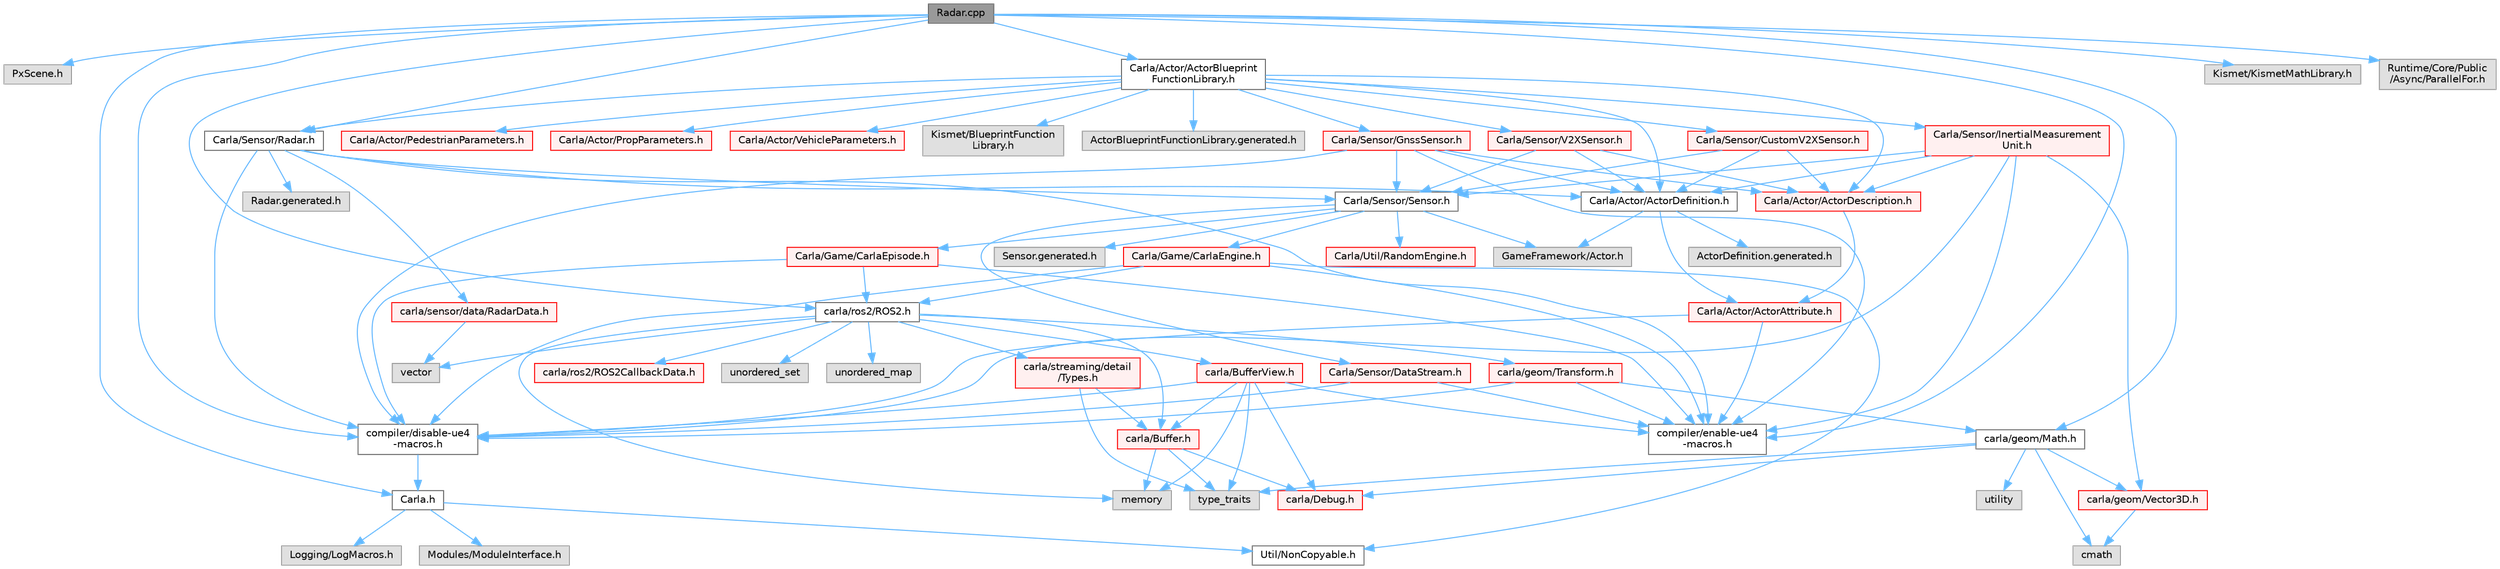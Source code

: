 digraph "Radar.cpp"
{
 // INTERACTIVE_SVG=YES
 // LATEX_PDF_SIZE
  bgcolor="transparent";
  edge [fontname=Helvetica,fontsize=10,labelfontname=Helvetica,labelfontsize=10];
  node [fontname=Helvetica,fontsize=10,shape=box,height=0.2,width=0.4];
  Node1 [id="Node000001",label="Radar.cpp",height=0.2,width=0.4,color="gray40", fillcolor="grey60", style="filled", fontcolor="black",tooltip=" "];
  Node1 -> Node2 [id="edge1_Node000001_Node000002",color="steelblue1",style="solid",tooltip=" "];
  Node2 [id="Node000002",label="PxScene.h",height=0.2,width=0.4,color="grey60", fillcolor="#E0E0E0", style="filled",tooltip=" "];
  Node1 -> Node3 [id="edge2_Node000001_Node000003",color="steelblue1",style="solid",tooltip=" "];
  Node3 [id="Node000003",label="Carla.h",height=0.2,width=0.4,color="grey40", fillcolor="white", style="filled",URL="$d7/d7d/Carla_8h.html",tooltip=" "];
  Node3 -> Node4 [id="edge3_Node000003_Node000004",color="steelblue1",style="solid",tooltip=" "];
  Node4 [id="Node000004",label="Util/NonCopyable.h",height=0.2,width=0.4,color="grey40", fillcolor="white", style="filled",URL="$d4/d57/Unreal_2CarlaUE4_2Plugins_2Carla_2Source_2Carla_2Util_2NonCopyable_8h.html",tooltip=" "];
  Node3 -> Node5 [id="edge4_Node000003_Node000005",color="steelblue1",style="solid",tooltip=" "];
  Node5 [id="Node000005",label="Logging/LogMacros.h",height=0.2,width=0.4,color="grey60", fillcolor="#E0E0E0", style="filled",tooltip=" "];
  Node3 -> Node6 [id="edge5_Node000003_Node000006",color="steelblue1",style="solid",tooltip=" "];
  Node6 [id="Node000006",label="Modules/ModuleInterface.h",height=0.2,width=0.4,color="grey60", fillcolor="#E0E0E0", style="filled",tooltip=" "];
  Node1 -> Node7 [id="edge6_Node000001_Node000007",color="steelblue1",style="solid",tooltip=" "];
  Node7 [id="Node000007",label="Carla/Sensor/Radar.h",height=0.2,width=0.4,color="grey40", fillcolor="white", style="filled",URL="$d6/de9/Radar_8h.html",tooltip=" "];
  Node7 -> Node8 [id="edge7_Node000007_Node000008",color="steelblue1",style="solid",tooltip=" "];
  Node8 [id="Node000008",label="Carla/Sensor/Sensor.h",height=0.2,width=0.4,color="grey40", fillcolor="white", style="filled",URL="$d7/d7d/Unreal_2CarlaUE4_2Plugins_2Carla_2Source_2Carla_2Sensor_2Sensor_8h.html",tooltip=" "];
  Node8 -> Node9 [id="edge8_Node000008_Node000009",color="steelblue1",style="solid",tooltip=" "];
  Node9 [id="Node000009",label="Carla/Game/CarlaEpisode.h",height=0.2,width=0.4,color="red", fillcolor="#FFF0F0", style="filled",URL="$de/db8/CarlaEpisode_8h.html",tooltip=" "];
  Node9 -> Node13 [id="edge9_Node000009_Node000013",color="steelblue1",style="solid",tooltip=" "];
  Node13 [id="Node000013",label="compiler/disable-ue4\l-macros.h",height=0.2,width=0.4,color="grey40", fillcolor="white", style="filled",URL="$d2/d02/disable-ue4-macros_8h.html",tooltip=" "];
  Node13 -> Node3 [id="edge10_Node000013_Node000003",color="steelblue1",style="solid",tooltip=" "];
  Node9 -> Node96 [id="edge11_Node000009_Node000096",color="steelblue1",style="solid",tooltip=" "];
  Node96 [id="Node000096",label="carla/ros2/ROS2.h",height=0.2,width=0.4,color="grey40", fillcolor="white", style="filled",URL="$da/db8/ROS2_8h.html",tooltip=" "];
  Node96 -> Node29 [id="edge12_Node000096_Node000029",color="steelblue1",style="solid",tooltip=" "];
  Node29 [id="Node000029",label="carla/Buffer.h",height=0.2,width=0.4,color="red", fillcolor="#FFF0F0", style="filled",URL="$d2/dda/carla_2Buffer_8h.html",tooltip=" "];
  Node29 -> Node30 [id="edge13_Node000029_Node000030",color="steelblue1",style="solid",tooltip=" "];
  Node30 [id="Node000030",label="carla/Debug.h",height=0.2,width=0.4,color="red", fillcolor="#FFF0F0", style="filled",URL="$d4/deb/Debug_8h.html",tooltip=" "];
  Node29 -> Node39 [id="edge14_Node000029_Node000039",color="steelblue1",style="solid",tooltip=" "];
  Node39 [id="Node000039",label="memory",height=0.2,width=0.4,color="grey60", fillcolor="#E0E0E0", style="filled",tooltip=" "];
  Node29 -> Node40 [id="edge15_Node000029_Node000040",color="steelblue1",style="solid",tooltip=" "];
  Node40 [id="Node000040",label="type_traits",height=0.2,width=0.4,color="grey60", fillcolor="#E0E0E0", style="filled",tooltip=" "];
  Node96 -> Node97 [id="edge16_Node000096_Node000097",color="steelblue1",style="solid",tooltip=" "];
  Node97 [id="Node000097",label="carla/BufferView.h",height=0.2,width=0.4,color="red", fillcolor="#FFF0F0", style="filled",URL="$d8/dee/BufferView_8h.html",tooltip=" "];
  Node97 -> Node29 [id="edge17_Node000097_Node000029",color="steelblue1",style="solid",tooltip=" "];
  Node97 -> Node30 [id="edge18_Node000097_Node000030",color="steelblue1",style="solid",tooltip=" "];
  Node97 -> Node39 [id="edge19_Node000097_Node000039",color="steelblue1",style="solid",tooltip=" "];
  Node97 -> Node40 [id="edge20_Node000097_Node000040",color="steelblue1",style="solid",tooltip=" "];
  Node97 -> Node16 [id="edge21_Node000097_Node000016",color="steelblue1",style="solid",tooltip=" "];
  Node16 [id="Node000016",label="compiler/enable-ue4\l-macros.h",height=0.2,width=0.4,color="grey40", fillcolor="white", style="filled",URL="$d9/da2/enable-ue4-macros_8h.html",tooltip=" "];
  Node97 -> Node13 [id="edge22_Node000097_Node000013",color="steelblue1",style="solid",tooltip=" "];
  Node96 -> Node47 [id="edge23_Node000096_Node000047",color="steelblue1",style="solid",tooltip=" "];
  Node47 [id="Node000047",label="carla/geom/Transform.h",height=0.2,width=0.4,color="red", fillcolor="#FFF0F0", style="filled",URL="$de/d17/geom_2Transform_8h.html",tooltip=" "];
  Node47 -> Node51 [id="edge24_Node000047_Node000051",color="steelblue1",style="solid",tooltip=" "];
  Node51 [id="Node000051",label="carla/geom/Math.h",height=0.2,width=0.4,color="grey40", fillcolor="white", style="filled",URL="$db/d8a/Math_8h.html",tooltip=" "];
  Node51 -> Node30 [id="edge25_Node000051_Node000030",color="steelblue1",style="solid",tooltip=" "];
  Node51 -> Node49 [id="edge26_Node000051_Node000049",color="steelblue1",style="solid",tooltip=" "];
  Node49 [id="Node000049",label="carla/geom/Vector3D.h",height=0.2,width=0.4,color="red", fillcolor="#FFF0F0", style="filled",URL="$de/d70/geom_2Vector3D_8h.html",tooltip=" "];
  Node49 -> Node44 [id="edge27_Node000049_Node000044",color="steelblue1",style="solid",tooltip=" "];
  Node44 [id="Node000044",label="cmath",height=0.2,width=0.4,color="grey60", fillcolor="#E0E0E0", style="filled",tooltip=" "];
  Node51 -> Node44 [id="edge28_Node000051_Node000044",color="steelblue1",style="solid",tooltip=" "];
  Node51 -> Node40 [id="edge29_Node000051_Node000040",color="steelblue1",style="solid",tooltip=" "];
  Node51 -> Node52 [id="edge30_Node000051_Node000052",color="steelblue1",style="solid",tooltip=" "];
  Node52 [id="Node000052",label="utility",height=0.2,width=0.4,color="grey60", fillcolor="#E0E0E0", style="filled",tooltip=" "];
  Node47 -> Node16 [id="edge31_Node000047_Node000016",color="steelblue1",style="solid",tooltip=" "];
  Node47 -> Node13 [id="edge32_Node000047_Node000013",color="steelblue1",style="solid",tooltip=" "];
  Node96 -> Node99 [id="edge33_Node000096_Node000099",color="steelblue1",style="solid",tooltip=" "];
  Node99 [id="Node000099",label="carla/ros2/ROS2CallbackData.h",height=0.2,width=0.4,color="red", fillcolor="#FFF0F0", style="filled",URL="$d2/d6c/ROS2CallbackData_8h.html",tooltip=" "];
  Node96 -> Node101 [id="edge34_Node000096_Node000101",color="steelblue1",style="solid",tooltip=" "];
  Node101 [id="Node000101",label="carla/streaming/detail\l/Types.h",height=0.2,width=0.4,color="red", fillcolor="#FFF0F0", style="filled",URL="$d7/df8/Types_8h.html",tooltip=" "];
  Node101 -> Node29 [id="edge35_Node000101_Node000029",color="steelblue1",style="solid",tooltip=" "];
  Node101 -> Node40 [id="edge36_Node000101_Node000040",color="steelblue1",style="solid",tooltip=" "];
  Node96 -> Node102 [id="edge37_Node000096_Node000102",color="steelblue1",style="solid",tooltip=" "];
  Node102 [id="Node000102",label="unordered_set",height=0.2,width=0.4,color="grey60", fillcolor="#E0E0E0", style="filled",tooltip=" "];
  Node96 -> Node103 [id="edge38_Node000096_Node000103",color="steelblue1",style="solid",tooltip=" "];
  Node103 [id="Node000103",label="unordered_map",height=0.2,width=0.4,color="grey60", fillcolor="#E0E0E0", style="filled",tooltip=" "];
  Node96 -> Node39 [id="edge39_Node000096_Node000039",color="steelblue1",style="solid",tooltip=" "];
  Node96 -> Node64 [id="edge40_Node000096_Node000064",color="steelblue1",style="solid",tooltip=" "];
  Node64 [id="Node000064",label="vector",height=0.2,width=0.4,color="grey60", fillcolor="#E0E0E0", style="filled",tooltip=" "];
  Node9 -> Node16 [id="edge41_Node000009_Node000016",color="steelblue1",style="solid",tooltip=" "];
  Node8 -> Node83 [id="edge42_Node000008_Node000083",color="steelblue1",style="solid",tooltip=" "];
  Node83 [id="Node000083",label="Carla/Sensor/DataStream.h",height=0.2,width=0.4,color="red", fillcolor="#FFF0F0", style="filled",URL="$da/dd9/DataStream_8h.html",tooltip=" "];
  Node83 -> Node13 [id="edge43_Node000083_Node000013",color="steelblue1",style="solid",tooltip=" "];
  Node83 -> Node16 [id="edge44_Node000083_Node000016",color="steelblue1",style="solid",tooltip=" "];
  Node8 -> Node331 [id="edge45_Node000008_Node000331",color="steelblue1",style="solid",tooltip=" "];
  Node331 [id="Node000331",label="Carla/Util/RandomEngine.h",height=0.2,width=0.4,color="red", fillcolor="#FFF0F0", style="filled",URL="$d6/daa/RandomEngine_8h.html",tooltip=" "];
  Node8 -> Node334 [id="edge46_Node000008_Node000334",color="steelblue1",style="solid",tooltip=" "];
  Node334 [id="Node000334",label="Carla/Game/CarlaEngine.h",height=0.2,width=0.4,color="red", fillcolor="#FFF0F0", style="filled",URL="$d0/d11/CarlaEngine_8h.html",tooltip=" "];
  Node334 -> Node4 [id="edge47_Node000334_Node000004",color="steelblue1",style="solid",tooltip=" "];
  Node334 -> Node13 [id="edge48_Node000334_Node000013",color="steelblue1",style="solid",tooltip=" "];
  Node334 -> Node96 [id="edge49_Node000334_Node000096",color="steelblue1",style="solid",tooltip=" "];
  Node334 -> Node16 [id="edge50_Node000334_Node000016",color="steelblue1",style="solid",tooltip=" "];
  Node8 -> Node18 [id="edge51_Node000008_Node000018",color="steelblue1",style="solid",tooltip=" "];
  Node18 [id="Node000018",label="GameFramework/Actor.h",height=0.2,width=0.4,color="grey60", fillcolor="#E0E0E0", style="filled",tooltip=" "];
  Node8 -> Node339 [id="edge52_Node000008_Node000339",color="steelblue1",style="solid",tooltip=" "];
  Node339 [id="Node000339",label="Sensor.generated.h",height=0.2,width=0.4,color="grey60", fillcolor="#E0E0E0", style="filled",tooltip=" "];
  Node7 -> Node11 [id="edge53_Node000007_Node000011",color="steelblue1",style="solid",tooltip=" "];
  Node11 [id="Node000011",label="Carla/Actor/ActorDefinition.h",height=0.2,width=0.4,color="grey40", fillcolor="white", style="filled",URL="$d0/d65/Unreal_2CarlaUE4_2Plugins_2Carla_2Source_2Carla_2Actor_2ActorDefinition_8h.html",tooltip=" "];
  Node11 -> Node12 [id="edge54_Node000011_Node000012",color="steelblue1",style="solid",tooltip=" "];
  Node12 [id="Node000012",label="Carla/Actor/ActorAttribute.h",height=0.2,width=0.4,color="red", fillcolor="#FFF0F0", style="filled",URL="$d6/d1a/Unreal_2CarlaUE4_2Plugins_2Carla_2Source_2Carla_2Actor_2ActorAttribute_8h.html",tooltip=" "];
  Node12 -> Node13 [id="edge55_Node000012_Node000013",color="steelblue1",style="solid",tooltip=" "];
  Node12 -> Node16 [id="edge56_Node000012_Node000016",color="steelblue1",style="solid",tooltip=" "];
  Node11 -> Node18 [id="edge57_Node000011_Node000018",color="steelblue1",style="solid",tooltip=" "];
  Node11 -> Node19 [id="edge58_Node000011_Node000019",color="steelblue1",style="solid",tooltip=" "];
  Node19 [id="Node000019",label="ActorDefinition.generated.h",height=0.2,width=0.4,color="grey60", fillcolor="#E0E0E0", style="filled",tooltip=" "];
  Node7 -> Node13 [id="edge59_Node000007_Node000013",color="steelblue1",style="solid",tooltip=" "];
  Node7 -> Node131 [id="edge60_Node000007_Node000131",color="steelblue1",style="solid",tooltip=" "];
  Node131 [id="Node000131",label="carla/sensor/data/RadarData.h",height=0.2,width=0.4,color="red", fillcolor="#FFF0F0", style="filled",URL="$d5/dc7/RadarData_8h.html",tooltip=" "];
  Node131 -> Node64 [id="edge61_Node000131_Node000064",color="steelblue1",style="solid",tooltip=" "];
  Node7 -> Node16 [id="edge62_Node000007_Node000016",color="steelblue1",style="solid",tooltip=" "];
  Node7 -> Node340 [id="edge63_Node000007_Node000340",color="steelblue1",style="solid",tooltip=" "];
  Node340 [id="Node000340",label="Radar.generated.h",height=0.2,width=0.4,color="grey60", fillcolor="#E0E0E0", style="filled",tooltip=" "];
  Node1 -> Node341 [id="edge64_Node000001_Node000341",color="steelblue1",style="solid",tooltip=" "];
  Node341 [id="Node000341",label="Carla/Actor/ActorBlueprint\lFunctionLibrary.h",height=0.2,width=0.4,color="grey40", fillcolor="white", style="filled",URL="$d7/dda/ActorBlueprintFunctionLibrary_8h.html",tooltip=" "];
  Node341 -> Node11 [id="edge65_Node000341_Node000011",color="steelblue1",style="solid",tooltip=" "];
  Node341 -> Node20 [id="edge66_Node000341_Node000020",color="steelblue1",style="solid",tooltip=" "];
  Node20 [id="Node000020",label="Carla/Actor/ActorDescription.h",height=0.2,width=0.4,color="red", fillcolor="#FFF0F0", style="filled",URL="$d4/de6/Unreal_2CarlaUE4_2Plugins_2Carla_2Source_2Carla_2Actor_2ActorDescription_8h.html",tooltip=" "];
  Node20 -> Node12 [id="edge67_Node000020_Node000012",color="steelblue1",style="solid",tooltip=" "];
  Node341 -> Node342 [id="edge68_Node000341_Node000342",color="steelblue1",style="solid",tooltip=" "];
  Node342 [id="Node000342",label="Carla/Actor/PedestrianParameters.h",height=0.2,width=0.4,color="red", fillcolor="#FFF0F0", style="filled",URL="$d5/dca/PedestrianParameters_8h.html",tooltip=" "];
  Node341 -> Node345 [id="edge69_Node000341_Node000345",color="steelblue1",style="solid",tooltip=" "];
  Node345 [id="Node000345",label="Carla/Actor/PropParameters.h",height=0.2,width=0.4,color="red", fillcolor="#FFF0F0", style="filled",URL="$dc/d01/PropParameters_8h.html",tooltip=" "];
  Node341 -> Node348 [id="edge70_Node000341_Node000348",color="steelblue1",style="solid",tooltip=" "];
  Node348 [id="Node000348",label="Carla/Actor/VehicleParameters.h",height=0.2,width=0.4,color="red", fillcolor="#FFF0F0", style="filled",URL="$d1/d1b/VehicleParameters_8h.html",tooltip=" "];
  Node341 -> Node350 [id="edge71_Node000341_Node000350",color="steelblue1",style="solid",tooltip=" "];
  Node350 [id="Node000350",label="Carla/Sensor/GnssSensor.h",height=0.2,width=0.4,color="red", fillcolor="#FFF0F0", style="filled",URL="$d9/d73/GnssSensor_8h.html",tooltip=" "];
  Node350 -> Node8 [id="edge72_Node000350_Node000008",color="steelblue1",style="solid",tooltip=" "];
  Node350 -> Node11 [id="edge73_Node000350_Node000011",color="steelblue1",style="solid",tooltip=" "];
  Node350 -> Node20 [id="edge74_Node000350_Node000020",color="steelblue1",style="solid",tooltip=" "];
  Node350 -> Node13 [id="edge75_Node000350_Node000013",color="steelblue1",style="solid",tooltip=" "];
  Node350 -> Node16 [id="edge76_Node000350_Node000016",color="steelblue1",style="solid",tooltip=" "];
  Node341 -> Node7 [id="edge77_Node000341_Node000007",color="steelblue1",style="solid",tooltip=" "];
  Node341 -> Node352 [id="edge78_Node000341_Node000352",color="steelblue1",style="solid",tooltip=" "];
  Node352 [id="Node000352",label="Carla/Sensor/InertialMeasurement\lUnit.h",height=0.2,width=0.4,color="red", fillcolor="#FFF0F0", style="filled",URL="$d7/dfa/InertialMeasurementUnit_8h.html",tooltip=" "];
  Node352 -> Node8 [id="edge79_Node000352_Node000008",color="steelblue1",style="solid",tooltip=" "];
  Node352 -> Node11 [id="edge80_Node000352_Node000011",color="steelblue1",style="solid",tooltip=" "];
  Node352 -> Node20 [id="edge81_Node000352_Node000020",color="steelblue1",style="solid",tooltip=" "];
  Node352 -> Node13 [id="edge82_Node000352_Node000013",color="steelblue1",style="solid",tooltip=" "];
  Node352 -> Node49 [id="edge83_Node000352_Node000049",color="steelblue1",style="solid",tooltip=" "];
  Node352 -> Node16 [id="edge84_Node000352_Node000016",color="steelblue1",style="solid",tooltip=" "];
  Node341 -> Node354 [id="edge85_Node000341_Node000354",color="steelblue1",style="solid",tooltip=" "];
  Node354 [id="Node000354",label="Carla/Sensor/V2XSensor.h",height=0.2,width=0.4,color="red", fillcolor="#FFF0F0", style="filled",URL="$d1/d71/V2XSensor_8h.html",tooltip=" "];
  Node354 -> Node8 [id="edge86_Node000354_Node000008",color="steelblue1",style="solid",tooltip=" "];
  Node354 -> Node11 [id="edge87_Node000354_Node000011",color="steelblue1",style="solid",tooltip=" "];
  Node354 -> Node20 [id="edge88_Node000354_Node000020",color="steelblue1",style="solid",tooltip=" "];
  Node341 -> Node359 [id="edge89_Node000341_Node000359",color="steelblue1",style="solid",tooltip=" "];
  Node359 [id="Node000359",label="Carla/Sensor/CustomV2XSensor.h",height=0.2,width=0.4,color="red", fillcolor="#FFF0F0", style="filled",URL="$df/d4b/CustomV2XSensor_8h.html",tooltip=" "];
  Node359 -> Node8 [id="edge90_Node000359_Node000008",color="steelblue1",style="solid",tooltip=" "];
  Node359 -> Node11 [id="edge91_Node000359_Node000011",color="steelblue1",style="solid",tooltip=" "];
  Node359 -> Node20 [id="edge92_Node000359_Node000020",color="steelblue1",style="solid",tooltip=" "];
  Node341 -> Node262 [id="edge93_Node000341_Node000262",color="steelblue1",style="solid",tooltip=" "];
  Node262 [id="Node000262",label="Kismet/BlueprintFunction\lLibrary.h",height=0.2,width=0.4,color="grey60", fillcolor="#E0E0E0", style="filled",tooltip=" "];
  Node341 -> Node361 [id="edge94_Node000341_Node000361",color="steelblue1",style="solid",tooltip=" "];
  Node361 [id="Node000361",label="ActorBlueprintFunctionLibrary.generated.h",height=0.2,width=0.4,color="grey60", fillcolor="#E0E0E0", style="filled",tooltip=" "];
  Node1 -> Node362 [id="edge95_Node000001_Node000362",color="steelblue1",style="solid",tooltip=" "];
  Node362 [id="Node000362",label="Kismet/KismetMathLibrary.h",height=0.2,width=0.4,color="grey60", fillcolor="#E0E0E0", style="filled",tooltip=" "];
  Node1 -> Node363 [id="edge96_Node000001_Node000363",color="steelblue1",style="solid",tooltip=" "];
  Node363 [id="Node000363",label="Runtime/Core/Public\l/Async/ParallelFor.h",height=0.2,width=0.4,color="grey60", fillcolor="#E0E0E0", style="filled",tooltip=" "];
  Node1 -> Node13 [id="edge97_Node000001_Node000013",color="steelblue1",style="solid",tooltip=" "];
  Node1 -> Node51 [id="edge98_Node000001_Node000051",color="steelblue1",style="solid",tooltip=" "];
  Node1 -> Node96 [id="edge99_Node000001_Node000096",color="steelblue1",style="solid",tooltip=" "];
  Node1 -> Node16 [id="edge100_Node000001_Node000016",color="steelblue1",style="solid",tooltip=" "];
}
